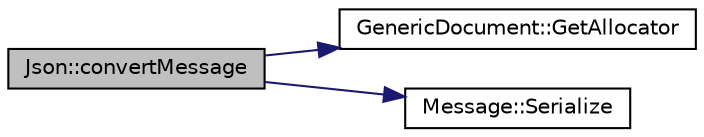 digraph "Json::convertMessage"
{
 // LATEX_PDF_SIZE
  edge [fontname="Helvetica",fontsize="10",labelfontname="Helvetica",labelfontsize="10"];
  node [fontname="Helvetica",fontsize="10",shape=record];
  rankdir="LR";
  Node1 [label="Json::convertMessage",height=0.2,width=0.4,color="black", fillcolor="grey75", style="filled", fontcolor="black",tooltip="Convert from Message.h to string json."];
  Node1 -> Node2 [color="midnightblue",fontsize="10",style="solid",fontname="Helvetica"];
  Node2 [label="GenericDocument::GetAllocator",height=0.2,width=0.4,color="black", fillcolor="white", style="filled",URL="$class_generic_document.html#aa4609d6b19f86aec1a6b96edf2c27686",tooltip="Get the allocator of this document."];
  Node1 -> Node3 [color="midnightblue",fontsize="10",style="solid",fontname="Helvetica"];
  Node3 [label="Message::Serialize",height=0.2,width=0.4,color="black", fillcolor="white", style="filled",URL="$class_message.html#a785bbe037777952b3101f379cddb91e0",tooltip="Method for loading the object's information into a json."];
}
